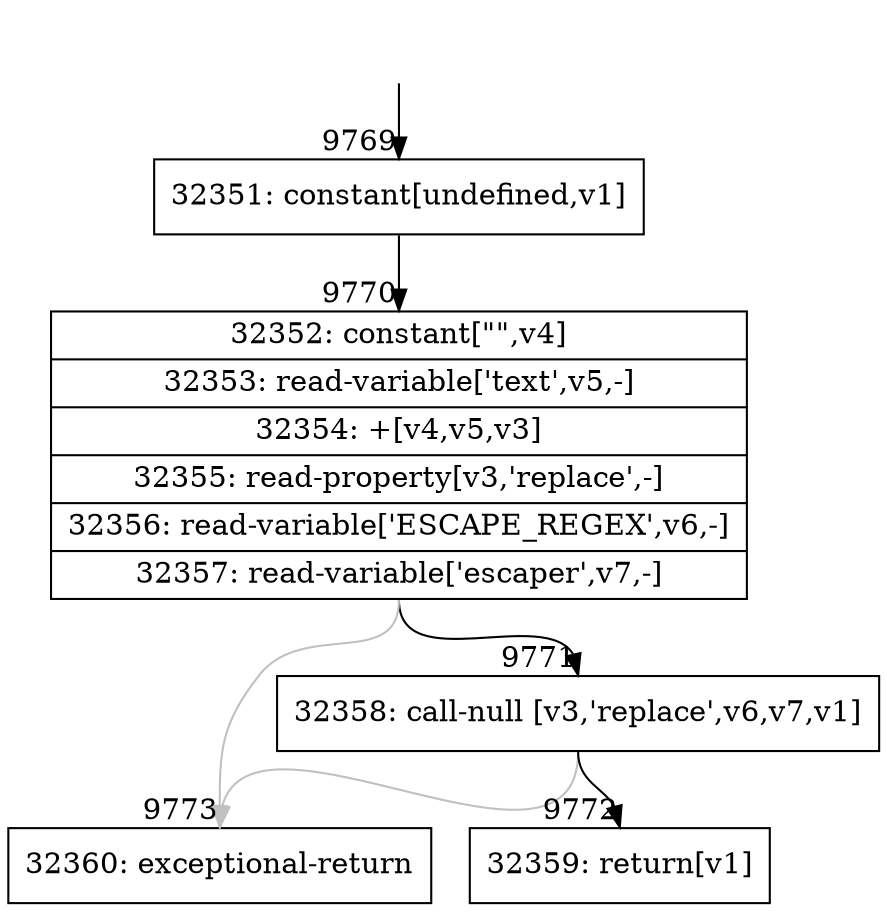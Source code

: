 digraph {
rankdir="TD"
BB_entry726[shape=none,label=""];
BB_entry726 -> BB9769 [tailport=s, headport=n, headlabel="    9769"]
BB9769 [shape=record label="{32351: constant[undefined,v1]}" ] 
BB9769 -> BB9770 [tailport=s, headport=n, headlabel="      9770"]
BB9770 [shape=record label="{32352: constant[\"\",v4]|32353: read-variable['text',v5,-]|32354: +[v4,v5,v3]|32355: read-property[v3,'replace',-]|32356: read-variable['ESCAPE_REGEX',v6,-]|32357: read-variable['escaper',v7,-]}" ] 
BB9770 -> BB9771 [tailport=s, headport=n, headlabel="      9771"]
BB9770 -> BB9773 [tailport=s, headport=n, color=gray, headlabel="      9773"]
BB9771 [shape=record label="{32358: call-null [v3,'replace',v6,v7,v1]}" ] 
BB9771 -> BB9772 [tailport=s, headport=n, headlabel="      9772"]
BB9771 -> BB9773 [tailport=s, headport=n, color=gray]
BB9772 [shape=record label="{32359: return[v1]}" ] 
BB9773 [shape=record label="{32360: exceptional-return}" ] 
//#$~ 17378
}
